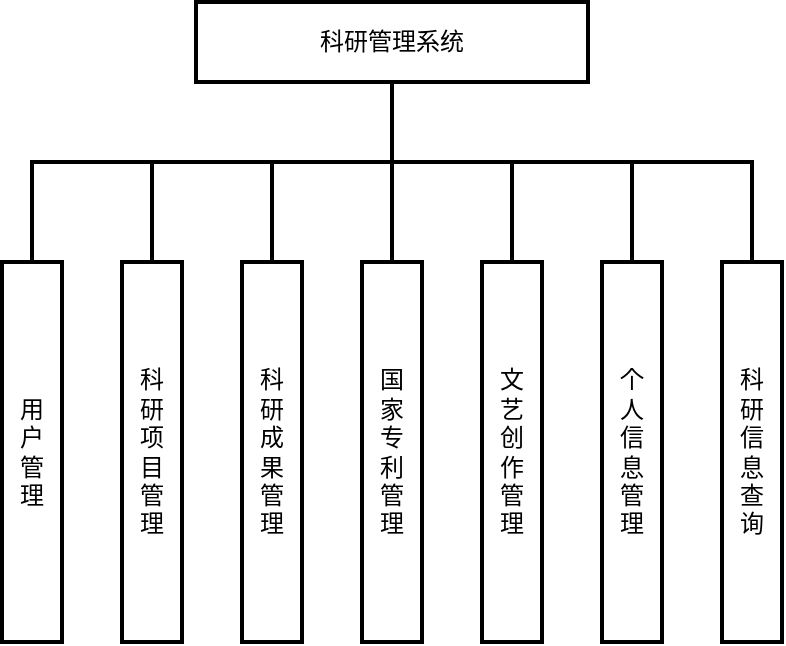 <mxfile version="14.1.1" type="github">
  <diagram id="6PAzsPrNskaav0n_Chyx" name="第 1 页">
    <mxGraphModel dx="957" dy="595" grid="1" gridSize="10" guides="1" tooltips="1" connect="1" arrows="1" fold="1" page="1" pageScale="1" pageWidth="827" pageHeight="1169" math="0" shadow="0">
      <root>
        <mxCell id="0" />
        <mxCell id="1" parent="0" />
        <mxCell id="GSpNVZnP5H16UnG17yg1-1" value="科研管理系统" style="rounded=0;whiteSpace=wrap;html=1;absoluteArcSize=1;arcSize=14;strokeWidth=2;" vertex="1" parent="1">
          <mxGeometry x="347" y="100" width="196" height="40" as="geometry" />
        </mxCell>
        <mxCell id="GSpNVZnP5H16UnG17yg1-6" value="用&lt;br&gt;户&lt;br&gt;管&lt;br&gt;理" style="rounded=0;whiteSpace=wrap;html=1;absoluteArcSize=1;arcSize=14;strokeWidth=2;" vertex="1" parent="1">
          <mxGeometry x="250" y="230" width="30" height="190" as="geometry" />
        </mxCell>
        <mxCell id="GSpNVZnP5H16UnG17yg1-8" value="" style="endArrow=none;html=1;strokeWidth=2;exitX=0.5;exitY=0;exitDx=0;exitDy=0;entryX=0.5;entryY=1;entryDx=0;entryDy=0;rounded=0;" edge="1" parent="1" source="GSpNVZnP5H16UnG17yg1-6" target="GSpNVZnP5H16UnG17yg1-1">
          <mxGeometry width="50" height="50" relative="1" as="geometry">
            <mxPoint x="420" y="240" as="sourcePoint" />
            <mxPoint x="470" y="190" as="targetPoint" />
            <Array as="points">
              <mxPoint x="265" y="180" />
              <mxPoint x="445" y="180" />
            </Array>
          </mxGeometry>
        </mxCell>
        <mxCell id="GSpNVZnP5H16UnG17yg1-9" value="科&lt;br&gt;研&lt;br&gt;项&lt;br&gt;目&lt;br&gt;管&lt;br&gt;理" style="rounded=0;whiteSpace=wrap;html=1;absoluteArcSize=1;arcSize=14;strokeWidth=2;" vertex="1" parent="1">
          <mxGeometry x="310" y="230" width="30" height="190" as="geometry" />
        </mxCell>
        <mxCell id="GSpNVZnP5H16UnG17yg1-10" value="科&lt;br&gt;研&lt;br&gt;成&lt;br&gt;果&lt;br&gt;管&lt;br&gt;理" style="rounded=0;whiteSpace=wrap;html=1;absoluteArcSize=1;arcSize=14;strokeWidth=2;" vertex="1" parent="1">
          <mxGeometry x="370" y="230" width="30" height="190" as="geometry" />
        </mxCell>
        <mxCell id="GSpNVZnP5H16UnG17yg1-11" value="国&lt;br&gt;家&lt;br&gt;专&lt;br&gt;利&lt;br&gt;管&lt;br&gt;理" style="rounded=0;whiteSpace=wrap;html=1;absoluteArcSize=1;arcSize=14;strokeWidth=2;" vertex="1" parent="1">
          <mxGeometry x="430" y="230" width="30" height="190" as="geometry" />
        </mxCell>
        <mxCell id="GSpNVZnP5H16UnG17yg1-12" value="文&lt;br&gt;艺&lt;br&gt;创&lt;br&gt;作&lt;br&gt;管&lt;br&gt;理" style="rounded=0;whiteSpace=wrap;html=1;absoluteArcSize=1;arcSize=14;strokeWidth=2;" vertex="1" parent="1">
          <mxGeometry x="490" y="230" width="30" height="190" as="geometry" />
        </mxCell>
        <mxCell id="GSpNVZnP5H16UnG17yg1-13" value="科&lt;br&gt;研&lt;br&gt;信&lt;br&gt;息&lt;br&gt;查&lt;br&gt;询" style="rounded=0;whiteSpace=wrap;html=1;absoluteArcSize=1;arcSize=14;strokeWidth=2;" vertex="1" parent="1">
          <mxGeometry x="610" y="230" width="30" height="190" as="geometry" />
        </mxCell>
        <mxCell id="GSpNVZnP5H16UnG17yg1-14" value="个&lt;br&gt;人&lt;br&gt;信&lt;br&gt;息&lt;br&gt;管&lt;br&gt;理" style="rounded=0;whiteSpace=wrap;html=1;absoluteArcSize=1;arcSize=14;strokeWidth=2;" vertex="1" parent="1">
          <mxGeometry x="550" y="230" width="30" height="190" as="geometry" />
        </mxCell>
        <mxCell id="GSpNVZnP5H16UnG17yg1-15" value="" style="endArrow=none;html=1;strokeWidth=2;exitX=0.5;exitY=0;exitDx=0;exitDy=0;entryX=0.5;entryY=1;entryDx=0;entryDy=0;rounded=0;" edge="1" parent="1" source="GSpNVZnP5H16UnG17yg1-9" target="GSpNVZnP5H16UnG17yg1-1">
          <mxGeometry width="50" height="50" relative="1" as="geometry">
            <mxPoint x="580" y="180" as="sourcePoint" />
            <mxPoint x="630" y="130" as="targetPoint" />
            <Array as="points">
              <mxPoint x="325" y="180" />
              <mxPoint x="445" y="180" />
            </Array>
          </mxGeometry>
        </mxCell>
        <mxCell id="GSpNVZnP5H16UnG17yg1-16" value="" style="endArrow=none;html=1;strokeWidth=2;exitX=0.5;exitY=0;exitDx=0;exitDy=0;entryX=0.5;entryY=1;entryDx=0;entryDy=0;rounded=0;" edge="1" parent="1" source="GSpNVZnP5H16UnG17yg1-10" target="GSpNVZnP5H16UnG17yg1-1">
          <mxGeometry width="50" height="50" relative="1" as="geometry">
            <mxPoint x="540" y="200" as="sourcePoint" />
            <mxPoint x="590" y="150" as="targetPoint" />
            <Array as="points">
              <mxPoint x="385" y="180" />
              <mxPoint x="445" y="180" />
            </Array>
          </mxGeometry>
        </mxCell>
        <mxCell id="GSpNVZnP5H16UnG17yg1-17" value="" style="endArrow=none;html=1;strokeWidth=2;exitX=0.5;exitY=0;exitDx=0;exitDy=0;entryX=0.5;entryY=1;entryDx=0;entryDy=0;rounded=0;" edge="1" parent="1" source="GSpNVZnP5H16UnG17yg1-11" target="GSpNVZnP5H16UnG17yg1-1">
          <mxGeometry width="50" height="50" relative="1" as="geometry">
            <mxPoint x="610" y="170" as="sourcePoint" />
            <mxPoint x="660" y="120" as="targetPoint" />
            <Array as="points">
              <mxPoint x="445" y="180" />
            </Array>
          </mxGeometry>
        </mxCell>
        <mxCell id="GSpNVZnP5H16UnG17yg1-18" value="" style="endArrow=none;html=1;strokeWidth=2;exitX=0.5;exitY=0;exitDx=0;exitDy=0;entryX=0.5;entryY=1;entryDx=0;entryDy=0;rounded=0;" edge="1" parent="1" source="GSpNVZnP5H16UnG17yg1-12" target="GSpNVZnP5H16UnG17yg1-1">
          <mxGeometry width="50" height="50" relative="1" as="geometry">
            <mxPoint x="590" y="180" as="sourcePoint" />
            <mxPoint x="640" y="130" as="targetPoint" />
            <Array as="points">
              <mxPoint x="505" y="180" />
              <mxPoint x="445" y="180" />
            </Array>
          </mxGeometry>
        </mxCell>
        <mxCell id="GSpNVZnP5H16UnG17yg1-19" value="" style="endArrow=none;html=1;strokeWidth=2;exitX=0.5;exitY=0;exitDx=0;exitDy=0;entryX=0.5;entryY=1;entryDx=0;entryDy=0;rounded=0;" edge="1" parent="1" source="GSpNVZnP5H16UnG17yg1-14" target="GSpNVZnP5H16UnG17yg1-1">
          <mxGeometry width="50" height="50" relative="1" as="geometry">
            <mxPoint x="610" y="180" as="sourcePoint" />
            <mxPoint x="420" y="140" as="targetPoint" />
            <Array as="points">
              <mxPoint x="565" y="180" />
              <mxPoint x="445" y="180" />
            </Array>
          </mxGeometry>
        </mxCell>
        <mxCell id="GSpNVZnP5H16UnG17yg1-20" value="" style="endArrow=none;html=1;strokeWidth=2;exitX=0.5;exitY=0;exitDx=0;exitDy=0;entryX=0.5;entryY=1;entryDx=0;entryDy=0;rounded=0;" edge="1" parent="1" source="GSpNVZnP5H16UnG17yg1-13" target="GSpNVZnP5H16UnG17yg1-1">
          <mxGeometry width="50" height="50" relative="1" as="geometry">
            <mxPoint x="650" y="150" as="sourcePoint" />
            <mxPoint x="700" y="100" as="targetPoint" />
            <Array as="points">
              <mxPoint x="625" y="180" />
              <mxPoint x="414" y="180" />
              <mxPoint x="445" y="180" />
            </Array>
          </mxGeometry>
        </mxCell>
      </root>
    </mxGraphModel>
  </diagram>
</mxfile>

